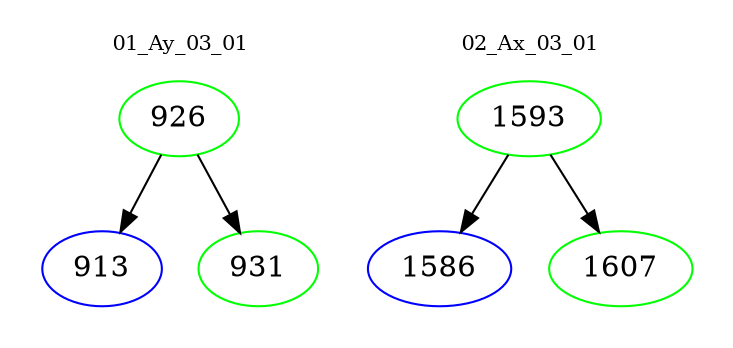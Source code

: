 digraph{
subgraph cluster_0 {
color = white
label = "01_Ay_03_01";
fontsize=10;
T0_926 [label="926", color="green"]
T0_926 -> T0_913 [color="black"]
T0_913 [label="913", color="blue"]
T0_926 -> T0_931 [color="black"]
T0_931 [label="931", color="green"]
}
subgraph cluster_1 {
color = white
label = "02_Ax_03_01";
fontsize=10;
T1_1593 [label="1593", color="green"]
T1_1593 -> T1_1586 [color="black"]
T1_1586 [label="1586", color="blue"]
T1_1593 -> T1_1607 [color="black"]
T1_1607 [label="1607", color="green"]
}
}
